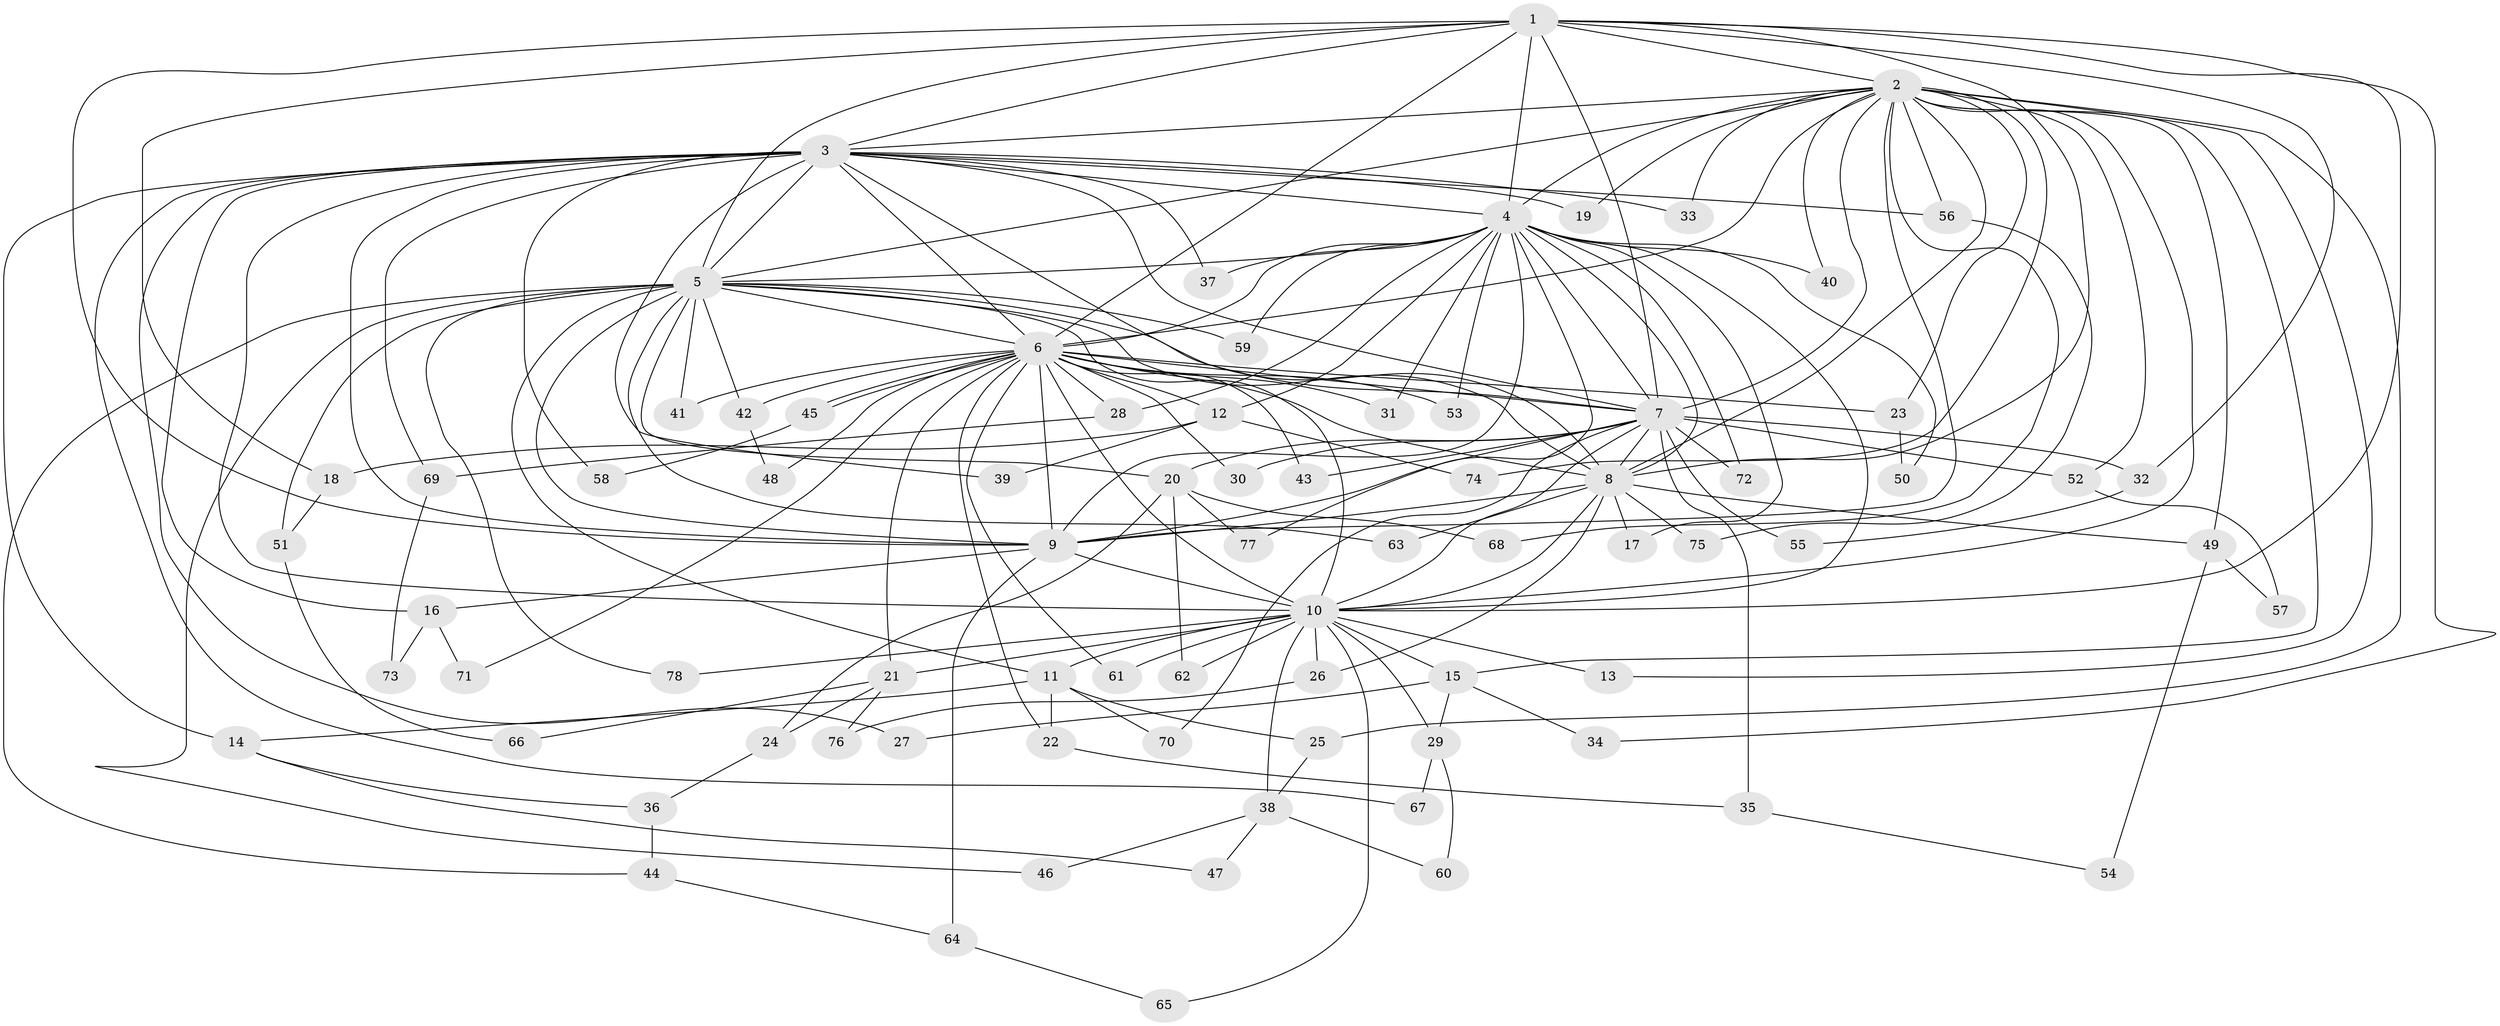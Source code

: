 // Generated by graph-tools (version 1.1) at 2025/01/03/09/25 03:01:31]
// undirected, 78 vertices, 181 edges
graph export_dot {
graph [start="1"]
  node [color=gray90,style=filled];
  1;
  2;
  3;
  4;
  5;
  6;
  7;
  8;
  9;
  10;
  11;
  12;
  13;
  14;
  15;
  16;
  17;
  18;
  19;
  20;
  21;
  22;
  23;
  24;
  25;
  26;
  27;
  28;
  29;
  30;
  31;
  32;
  33;
  34;
  35;
  36;
  37;
  38;
  39;
  40;
  41;
  42;
  43;
  44;
  45;
  46;
  47;
  48;
  49;
  50;
  51;
  52;
  53;
  54;
  55;
  56;
  57;
  58;
  59;
  60;
  61;
  62;
  63;
  64;
  65;
  66;
  67;
  68;
  69;
  70;
  71;
  72;
  73;
  74;
  75;
  76;
  77;
  78;
  1 -- 2;
  1 -- 3;
  1 -- 4;
  1 -- 5;
  1 -- 6;
  1 -- 7;
  1 -- 8;
  1 -- 9;
  1 -- 10;
  1 -- 18;
  1 -- 32;
  1 -- 34;
  2 -- 3;
  2 -- 4;
  2 -- 5;
  2 -- 6;
  2 -- 7;
  2 -- 8;
  2 -- 9;
  2 -- 10;
  2 -- 13;
  2 -- 15;
  2 -- 19;
  2 -- 23;
  2 -- 25;
  2 -- 33;
  2 -- 40;
  2 -- 49;
  2 -- 52;
  2 -- 56;
  2 -- 68;
  2 -- 74;
  3 -- 4;
  3 -- 5;
  3 -- 6;
  3 -- 7;
  3 -- 8;
  3 -- 9;
  3 -- 10;
  3 -- 14;
  3 -- 16;
  3 -- 19;
  3 -- 27;
  3 -- 33;
  3 -- 37;
  3 -- 39;
  3 -- 56;
  3 -- 58;
  3 -- 67;
  3 -- 69;
  4 -- 5;
  4 -- 6;
  4 -- 7;
  4 -- 8;
  4 -- 9;
  4 -- 10;
  4 -- 12;
  4 -- 17;
  4 -- 28;
  4 -- 31;
  4 -- 37;
  4 -- 40;
  4 -- 50;
  4 -- 53;
  4 -- 59;
  4 -- 72;
  4 -- 77;
  5 -- 6;
  5 -- 7;
  5 -- 8;
  5 -- 9;
  5 -- 10;
  5 -- 11;
  5 -- 20;
  5 -- 41;
  5 -- 42;
  5 -- 44;
  5 -- 46;
  5 -- 51;
  5 -- 59;
  5 -- 63;
  5 -- 78;
  6 -- 7;
  6 -- 8;
  6 -- 9;
  6 -- 10;
  6 -- 12;
  6 -- 21;
  6 -- 22;
  6 -- 23;
  6 -- 28;
  6 -- 30;
  6 -- 31;
  6 -- 41;
  6 -- 42;
  6 -- 43;
  6 -- 45;
  6 -- 45;
  6 -- 48;
  6 -- 53;
  6 -- 61;
  6 -- 71;
  7 -- 8;
  7 -- 9;
  7 -- 10;
  7 -- 20;
  7 -- 30;
  7 -- 32;
  7 -- 35;
  7 -- 43;
  7 -- 52;
  7 -- 55;
  7 -- 70;
  7 -- 72;
  8 -- 9;
  8 -- 10;
  8 -- 17;
  8 -- 26;
  8 -- 49;
  8 -- 63;
  8 -- 75;
  9 -- 10;
  9 -- 16;
  9 -- 64;
  10 -- 11;
  10 -- 13;
  10 -- 15;
  10 -- 21;
  10 -- 26;
  10 -- 29;
  10 -- 38;
  10 -- 61;
  10 -- 62;
  10 -- 65;
  10 -- 78;
  11 -- 14;
  11 -- 22;
  11 -- 25;
  11 -- 70;
  12 -- 18;
  12 -- 39;
  12 -- 74;
  14 -- 36;
  14 -- 47;
  15 -- 27;
  15 -- 29;
  15 -- 34;
  16 -- 71;
  16 -- 73;
  18 -- 51;
  20 -- 24;
  20 -- 62;
  20 -- 68;
  20 -- 77;
  21 -- 24;
  21 -- 66;
  21 -- 76;
  22 -- 35;
  23 -- 50;
  24 -- 36;
  25 -- 38;
  26 -- 76;
  28 -- 69;
  29 -- 60;
  29 -- 67;
  32 -- 55;
  35 -- 54;
  36 -- 44;
  38 -- 46;
  38 -- 47;
  38 -- 60;
  42 -- 48;
  44 -- 64;
  45 -- 58;
  49 -- 54;
  49 -- 57;
  51 -- 66;
  52 -- 57;
  56 -- 75;
  64 -- 65;
  69 -- 73;
}
